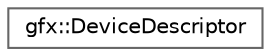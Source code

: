 digraph "Graphical Class Hierarchy"
{
 // LATEX_PDF_SIZE
  bgcolor="transparent";
  edge [fontname=Helvetica,fontsize=10,labelfontname=Helvetica,labelfontsize=10];
  node [fontname=Helvetica,fontsize=10,shape=box,height=0.2,width=0.4];
  rankdir="LR";
  Node0 [id="Node000000",label="gfx::DeviceDescriptor",height=0.2,width=0.4,color="grey40", fillcolor="white", style="filled",URL="$structgfx_1_1_device_descriptor.html",tooltip="Describes a GPU device."];
}
